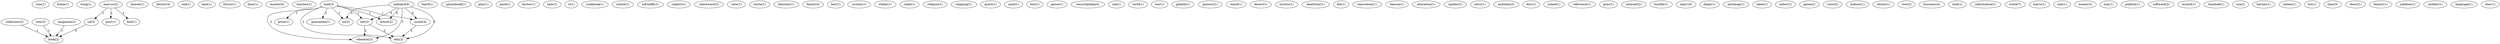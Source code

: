 digraph G {
  com [ label="com(1)" ];
  home [ label="home(1)" ];
  wing [ label="wing(1)" ];
  collection [ label="collection(2)" ];
  book [ label="book(2)" ];
  launch [ label="launch(1)" ];
  library [ label="library(4)" ];
  oak [ label="oak(1)" ];
  lane [ label="lane(1)" ];
  future [ label="future(1)" ];
  bear [ label="bear(1)" ];
  master [ label="master(4)" ];
  teaches [ label="teaches(1)" ];
  mkbaird [ label="mkbaird(4)" ];
  net [ label="net(2)" ];
  wheaton [ label="wheaton(3)" ];
  uunet [ label="uunet(4)" ];
  edu [ label="edu(3)" ];
  uu [ label="uu(2)" ];
  bitnet [ label="bitnet(2)" ];
  baird [ label="baird(1)" ];
  phonebook [ label="phonebook(1)" ];
  play [ label="play(1)" ];
  pack [ label="pack(1)" ];
  doctor [ label="doctor(1)" ];
  ham [ label="ham(1)" ];
  vi [ label="vi(1)" ];
  rom [ label="rom(3)" ];
  cookbook [ label="cookbook(1)" ];
  school [ label="school(1)" ];
  magazine [ label="magazine(2)" ];
  luftwaffe [ label="luftwaffe(1)" ];
  subject [ label="subject(1)" ];
  shereware [ label="shereware(2)" ];
  view [ label="view(1)" ];
  storm [ label="storm(1)" ];
  delorme [ label="delorme(1)" ];
  family [ label="family(4)" ];
  fact [ label="fact(1)" ];
  system [ label="system(1)" ];
  stellar [ label="stellar(1)" ];
  radio [ label="radio(1)" ];
  religion [ label="religion(1)" ];
  cd [ label="cd(3)" ];
  shipping [ label="shipping(1)" ];
  quest [ label="quest(1)" ];
  send [ label="send(1)" ];
  hist [ label="hist(1)" ];
  goose [ label="goose(1)" ];
  marcus [ label="marcus(2)" ];
  post [ label="post(1)" ];
  find [ label="find(1)" ];
  cd [ label="cd(3)" ];
  encyclopedia [ label="encyclopedia(4)" ];
  mail [ label="mail(3)" ];
  price [ label="price(1)" ];
  guarantee [ label="guarantee(1)" ];
  cod [ label="cod(1)" ];
  vorld [ label="vorld(1)" ];
  war [ label="war(1)" ];
  goliath [ label="goliath(1)" ];
  guiness [ label="guiness(1)" ];
  stand [ label="stand(1)" ];
  desert [ label="desert(1)" ];
  history [ label="history(1)" ];
  deathstar [ label="deathstar(1)" ];
  det [ label="det(1)" ];
  innovation [ label="innovation(1)" ];
  beacon [ label="beacon(1)" ];
  education [ label="education(1)" ];
  update [ label="update(1)" ];
  story [ label="story(1)" ];
  audoban [ label="audoban(2)" ];
  disc [ label="disc(1)" ];
  island [ label="island(1)" ];
  reference [ label="reference(1)" ];
  goes [ label="goes(1)" ];
  internet [ label="internet(2)" ];
  bundle [ label="bundle(1)" ];
  mpc [ label="mpc(16)" ];
  diego [ label="diego(1)" ];
  automap [ label="automap(1)" ];
  table [ label="table(1)" ];
  select [ label="select(1)" ];
  game [ label="game(2)" ];
  voice [ label="voice(2)" ];
  holmes [ label="holmes(1)" ];
  choice [ label="choice(1)" ];
  cost [ label="cost(2)" ];
  business [ label="business(4)" ];
  rack [ label="rack(1)" ];
  information [ label="information(1)" ];
  world [ label="world(7)" ];
  mavis [ label="mavis(1)" ];
  sale [ label="sale(1)" ];
  money [ label="money(3)" ];
  way [ label="way(1)" ];
  publish [ label="publish(1)" ];
  software [ label="software(2)" ];
  wizard [ label="wizard(1)" ];
  baseball [ label="baseball(1)" ];
  usa [ label="usa(2)" ];
  barney [ label="barney(1)" ];
  ultima [ label="ultima(1)" ];
  list [ label="list(1)" ];
  time [ label="time(3)" ];
  chess [ label="chess(1)" ];
  beauty [ label="beauty(1)" ];
  jukebox [ label="jukebox(1)" ];
  mother [ label="mother(1)" ];
  language [ label="language(1)" ];
  sher [ label="sher(1)" ];
  collection -> book [ label="1" ];
  mkbaird -> net [ label="5" ];
  mkbaird -> wheaton [ label="5" ];
  mkbaird -> uunet [ label="5" ];
  mkbaird -> edu [ label="5" ];
  mkbaird -> uu [ label="5" ];
  mkbaird -> bitnet [ label="5" ];
  rom -> book [ label="1" ];
  magazine -> book [ label="1" ];
  cd -> book [ label="3" ];
  marcus -> post [ label="1" ];
  marcus -> find [ label="1" ];
  marcus -> cd [ label="1" ];
  mail -> net [ label="1" ];
  mail -> wheaton [ label="2" ];
  mail -> uunet [ label="1" ];
  mail -> edu [ label="2" ];
  mail -> uu [ label="1" ];
  mail -> price [ label="1" ];
  mail -> bitnet [ label="1" ];
  mail -> guarantee [ label="1" ];
  net -> wheaton [ label="2" ];
  net -> edu [ label="2" ];
  uunet -> edu [ label="2" ];
}
